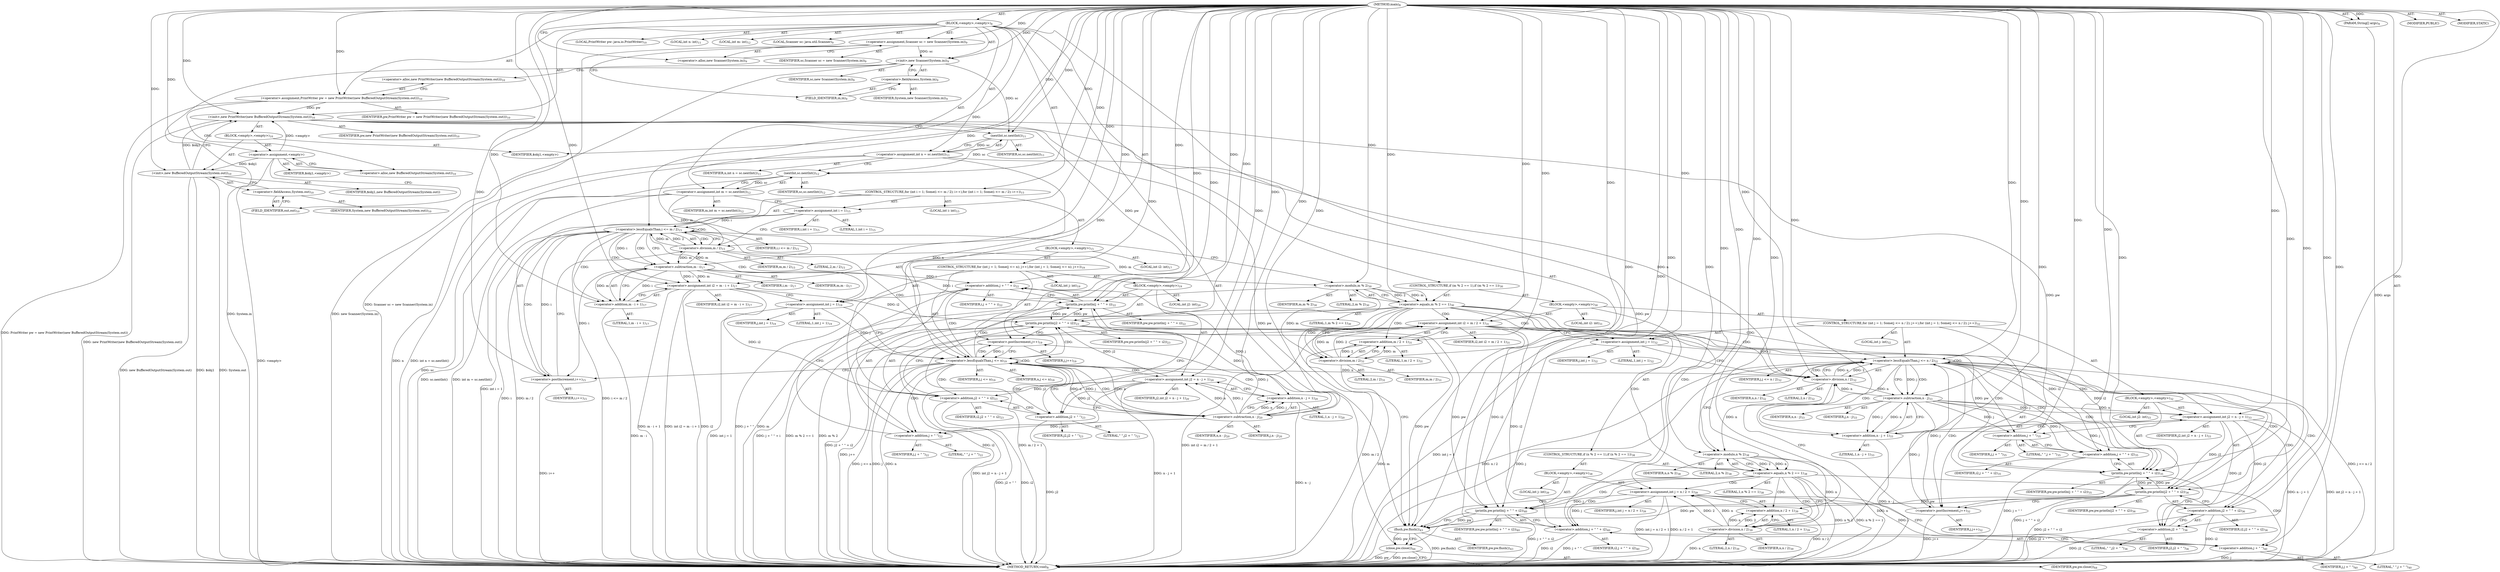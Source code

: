 digraph "main" {  
"21" [label = <(METHOD,main)<SUB>8</SUB>> ]
"22" [label = <(PARAM,String[] args)<SUB>8</SUB>> ]
"23" [label = <(BLOCK,&lt;empty&gt;,&lt;empty&gt;)<SUB>8</SUB>> ]
"4" [label = <(LOCAL,Scanner sc: java.util.Scanner)<SUB>9</SUB>> ]
"24" [label = <(&lt;operator&gt;.assignment,Scanner sc = new Scanner(System.in))<SUB>9</SUB>> ]
"25" [label = <(IDENTIFIER,sc,Scanner sc = new Scanner(System.in))<SUB>9</SUB>> ]
"26" [label = <(&lt;operator&gt;.alloc,new Scanner(System.in))<SUB>9</SUB>> ]
"27" [label = <(&lt;init&gt;,new Scanner(System.in))<SUB>9</SUB>> ]
"3" [label = <(IDENTIFIER,sc,new Scanner(System.in))<SUB>9</SUB>> ]
"28" [label = <(&lt;operator&gt;.fieldAccess,System.in)<SUB>9</SUB>> ]
"29" [label = <(IDENTIFIER,System,new Scanner(System.in))<SUB>9</SUB>> ]
"30" [label = <(FIELD_IDENTIFIER,in,in)<SUB>9</SUB>> ]
"6" [label = <(LOCAL,PrintWriter pw: java.io.PrintWriter)<SUB>10</SUB>> ]
"31" [label = <(&lt;operator&gt;.assignment,PrintWriter pw = new PrintWriter(new BufferedOutputStream(System.out)))<SUB>10</SUB>> ]
"32" [label = <(IDENTIFIER,pw,PrintWriter pw = new PrintWriter(new BufferedOutputStream(System.out)))<SUB>10</SUB>> ]
"33" [label = <(&lt;operator&gt;.alloc,new PrintWriter(new BufferedOutputStream(System.out)))<SUB>10</SUB>> ]
"34" [label = <(&lt;init&gt;,new PrintWriter(new BufferedOutputStream(System.out)))<SUB>10</SUB>> ]
"5" [label = <(IDENTIFIER,pw,new PrintWriter(new BufferedOutputStream(System.out)))<SUB>10</SUB>> ]
"35" [label = <(BLOCK,&lt;empty&gt;,&lt;empty&gt;)<SUB>10</SUB>> ]
"36" [label = <(&lt;operator&gt;.assignment,&lt;empty&gt;)> ]
"37" [label = <(IDENTIFIER,$obj1,&lt;empty&gt;)> ]
"38" [label = <(&lt;operator&gt;.alloc,new BufferedOutputStream(System.out))<SUB>10</SUB>> ]
"39" [label = <(&lt;init&gt;,new BufferedOutputStream(System.out))<SUB>10</SUB>> ]
"40" [label = <(IDENTIFIER,$obj1,new BufferedOutputStream(System.out))> ]
"41" [label = <(&lt;operator&gt;.fieldAccess,System.out)<SUB>10</SUB>> ]
"42" [label = <(IDENTIFIER,System,new BufferedOutputStream(System.out))<SUB>10</SUB>> ]
"43" [label = <(FIELD_IDENTIFIER,out,out)<SUB>10</SUB>> ]
"44" [label = <(IDENTIFIER,$obj1,&lt;empty&gt;)> ]
"45" [label = <(LOCAL,int n: int)<SUB>11</SUB>> ]
"46" [label = <(&lt;operator&gt;.assignment,int n = sc.nextInt())<SUB>11</SUB>> ]
"47" [label = <(IDENTIFIER,n,int n = sc.nextInt())<SUB>11</SUB>> ]
"48" [label = <(nextInt,sc.nextInt())<SUB>11</SUB>> ]
"49" [label = <(IDENTIFIER,sc,sc.nextInt())<SUB>11</SUB>> ]
"50" [label = <(LOCAL,int m: int)<SUB>12</SUB>> ]
"51" [label = <(&lt;operator&gt;.assignment,int m = sc.nextInt())<SUB>12</SUB>> ]
"52" [label = <(IDENTIFIER,m,int m = sc.nextInt())<SUB>12</SUB>> ]
"53" [label = <(nextInt,sc.nextInt())<SUB>12</SUB>> ]
"54" [label = <(IDENTIFIER,sc,sc.nextInt())<SUB>12</SUB>> ]
"55" [label = <(CONTROL_STRUCTURE,for (int i = 1; Some(i &lt;= m / 2); i++),for (int i = 1; Some(i &lt;= m / 2); i++))<SUB>15</SUB>> ]
"56" [label = <(LOCAL,int i: int)<SUB>15</SUB>> ]
"57" [label = <(&lt;operator&gt;.assignment,int i = 1)<SUB>15</SUB>> ]
"58" [label = <(IDENTIFIER,i,int i = 1)<SUB>15</SUB>> ]
"59" [label = <(LITERAL,1,int i = 1)<SUB>15</SUB>> ]
"60" [label = <(&lt;operator&gt;.lessEqualsThan,i &lt;= m / 2)<SUB>15</SUB>> ]
"61" [label = <(IDENTIFIER,i,i &lt;= m / 2)<SUB>15</SUB>> ]
"62" [label = <(&lt;operator&gt;.division,m / 2)<SUB>15</SUB>> ]
"63" [label = <(IDENTIFIER,m,m / 2)<SUB>15</SUB>> ]
"64" [label = <(LITERAL,2,m / 2)<SUB>15</SUB>> ]
"65" [label = <(&lt;operator&gt;.postIncrement,i++)<SUB>15</SUB>> ]
"66" [label = <(IDENTIFIER,i,i++)<SUB>15</SUB>> ]
"67" [label = <(BLOCK,&lt;empty&gt;,&lt;empty&gt;)<SUB>15</SUB>> ]
"68" [label = <(LOCAL,int i2: int)<SUB>17</SUB>> ]
"69" [label = <(&lt;operator&gt;.assignment,int i2 = m - i + 1)<SUB>17</SUB>> ]
"70" [label = <(IDENTIFIER,i2,int i2 = m - i + 1)<SUB>17</SUB>> ]
"71" [label = <(&lt;operator&gt;.addition,m - i + 1)<SUB>17</SUB>> ]
"72" [label = <(&lt;operator&gt;.subtraction,m - i)<SUB>17</SUB>> ]
"73" [label = <(IDENTIFIER,m,m - i)<SUB>17</SUB>> ]
"74" [label = <(IDENTIFIER,i,m - i)<SUB>17</SUB>> ]
"75" [label = <(LITERAL,1,m - i + 1)<SUB>17</SUB>> ]
"76" [label = <(CONTROL_STRUCTURE,for (int j = 1; Some(j &lt;= n); j++),for (int j = 1; Some(j &lt;= n); j++))<SUB>19</SUB>> ]
"77" [label = <(LOCAL,int j: int)<SUB>19</SUB>> ]
"78" [label = <(&lt;operator&gt;.assignment,int j = 1)<SUB>19</SUB>> ]
"79" [label = <(IDENTIFIER,j,int j = 1)<SUB>19</SUB>> ]
"80" [label = <(LITERAL,1,int j = 1)<SUB>19</SUB>> ]
"81" [label = <(&lt;operator&gt;.lessEqualsThan,j &lt;= n)<SUB>19</SUB>> ]
"82" [label = <(IDENTIFIER,j,j &lt;= n)<SUB>19</SUB>> ]
"83" [label = <(IDENTIFIER,n,j &lt;= n)<SUB>19</SUB>> ]
"84" [label = <(&lt;operator&gt;.postIncrement,j++)<SUB>19</SUB>> ]
"85" [label = <(IDENTIFIER,j,j++)<SUB>19</SUB>> ]
"86" [label = <(BLOCK,&lt;empty&gt;,&lt;empty&gt;)<SUB>19</SUB>> ]
"87" [label = <(LOCAL,int j2: int)<SUB>20</SUB>> ]
"88" [label = <(&lt;operator&gt;.assignment,int j2 = n - j + 1)<SUB>20</SUB>> ]
"89" [label = <(IDENTIFIER,j2,int j2 = n - j + 1)<SUB>20</SUB>> ]
"90" [label = <(&lt;operator&gt;.addition,n - j + 1)<SUB>20</SUB>> ]
"91" [label = <(&lt;operator&gt;.subtraction,n - j)<SUB>20</SUB>> ]
"92" [label = <(IDENTIFIER,n,n - j)<SUB>20</SUB>> ]
"93" [label = <(IDENTIFIER,j,n - j)<SUB>20</SUB>> ]
"94" [label = <(LITERAL,1,n - j + 1)<SUB>20</SUB>> ]
"95" [label = <(println,pw.println(j + &quot; &quot; + i))<SUB>22</SUB>> ]
"96" [label = <(IDENTIFIER,pw,pw.println(j + &quot; &quot; + i))<SUB>22</SUB>> ]
"97" [label = <(&lt;operator&gt;.addition,j + &quot; &quot; + i)<SUB>22</SUB>> ]
"98" [label = <(&lt;operator&gt;.addition,j + &quot; &quot;)<SUB>22</SUB>> ]
"99" [label = <(IDENTIFIER,j,j + &quot; &quot;)<SUB>22</SUB>> ]
"100" [label = <(LITERAL,&quot; &quot;,j + &quot; &quot;)<SUB>22</SUB>> ]
"101" [label = <(IDENTIFIER,i,j + &quot; &quot; + i)<SUB>22</SUB>> ]
"102" [label = <(println,pw.println(j2 + &quot; &quot; + i2))<SUB>23</SUB>> ]
"103" [label = <(IDENTIFIER,pw,pw.println(j2 + &quot; &quot; + i2))<SUB>23</SUB>> ]
"104" [label = <(&lt;operator&gt;.addition,j2 + &quot; &quot; + i2)<SUB>23</SUB>> ]
"105" [label = <(&lt;operator&gt;.addition,j2 + &quot; &quot;)<SUB>23</SUB>> ]
"106" [label = <(IDENTIFIER,j2,j2 + &quot; &quot;)<SUB>23</SUB>> ]
"107" [label = <(LITERAL,&quot; &quot;,j2 + &quot; &quot;)<SUB>23</SUB>> ]
"108" [label = <(IDENTIFIER,i2,j2 + &quot; &quot; + i2)<SUB>23</SUB>> ]
"109" [label = <(CONTROL_STRUCTURE,if (m % 2 == 1),if (m % 2 == 1))<SUB>30</SUB>> ]
"110" [label = <(&lt;operator&gt;.equals,m % 2 == 1)<SUB>30</SUB>> ]
"111" [label = <(&lt;operator&gt;.modulo,m % 2)<SUB>30</SUB>> ]
"112" [label = <(IDENTIFIER,m,m % 2)<SUB>30</SUB>> ]
"113" [label = <(LITERAL,2,m % 2)<SUB>30</SUB>> ]
"114" [label = <(LITERAL,1,m % 2 == 1)<SUB>30</SUB>> ]
"115" [label = <(BLOCK,&lt;empty&gt;,&lt;empty&gt;)<SUB>30</SUB>> ]
"116" [label = <(LOCAL,int i2: int)<SUB>31</SUB>> ]
"117" [label = <(&lt;operator&gt;.assignment,int i2 = m / 2 + 1)<SUB>31</SUB>> ]
"118" [label = <(IDENTIFIER,i2,int i2 = m / 2 + 1)<SUB>31</SUB>> ]
"119" [label = <(&lt;operator&gt;.addition,m / 2 + 1)<SUB>31</SUB>> ]
"120" [label = <(&lt;operator&gt;.division,m / 2)<SUB>31</SUB>> ]
"121" [label = <(IDENTIFIER,m,m / 2)<SUB>31</SUB>> ]
"122" [label = <(LITERAL,2,m / 2)<SUB>31</SUB>> ]
"123" [label = <(LITERAL,1,m / 2 + 1)<SUB>31</SUB>> ]
"124" [label = <(CONTROL_STRUCTURE,for (int j = 1; Some(j &lt;= n / 2); j++),for (int j = 1; Some(j &lt;= n / 2); j++))<SUB>32</SUB>> ]
"125" [label = <(LOCAL,int j: int)<SUB>32</SUB>> ]
"126" [label = <(&lt;operator&gt;.assignment,int j = 1)<SUB>32</SUB>> ]
"127" [label = <(IDENTIFIER,j,int j = 1)<SUB>32</SUB>> ]
"128" [label = <(LITERAL,1,int j = 1)<SUB>32</SUB>> ]
"129" [label = <(&lt;operator&gt;.lessEqualsThan,j &lt;= n / 2)<SUB>32</SUB>> ]
"130" [label = <(IDENTIFIER,j,j &lt;= n / 2)<SUB>32</SUB>> ]
"131" [label = <(&lt;operator&gt;.division,n / 2)<SUB>32</SUB>> ]
"132" [label = <(IDENTIFIER,n,n / 2)<SUB>32</SUB>> ]
"133" [label = <(LITERAL,2,n / 2)<SUB>32</SUB>> ]
"134" [label = <(&lt;operator&gt;.postIncrement,j++)<SUB>32</SUB>> ]
"135" [label = <(IDENTIFIER,j,j++)<SUB>32</SUB>> ]
"136" [label = <(BLOCK,&lt;empty&gt;,&lt;empty&gt;)<SUB>32</SUB>> ]
"137" [label = <(LOCAL,int j2: int)<SUB>33</SUB>> ]
"138" [label = <(&lt;operator&gt;.assignment,int j2 = n - j + 1)<SUB>33</SUB>> ]
"139" [label = <(IDENTIFIER,j2,int j2 = n - j + 1)<SUB>33</SUB>> ]
"140" [label = <(&lt;operator&gt;.addition,n - j + 1)<SUB>33</SUB>> ]
"141" [label = <(&lt;operator&gt;.subtraction,n - j)<SUB>33</SUB>> ]
"142" [label = <(IDENTIFIER,n,n - j)<SUB>33</SUB>> ]
"143" [label = <(IDENTIFIER,j,n - j)<SUB>33</SUB>> ]
"144" [label = <(LITERAL,1,n - j + 1)<SUB>33</SUB>> ]
"145" [label = <(println,pw.println(j + &quot; &quot; + i2))<SUB>35</SUB>> ]
"146" [label = <(IDENTIFIER,pw,pw.println(j + &quot; &quot; + i2))<SUB>35</SUB>> ]
"147" [label = <(&lt;operator&gt;.addition,j + &quot; &quot; + i2)<SUB>35</SUB>> ]
"148" [label = <(&lt;operator&gt;.addition,j + &quot; &quot;)<SUB>35</SUB>> ]
"149" [label = <(IDENTIFIER,j,j + &quot; &quot;)<SUB>35</SUB>> ]
"150" [label = <(LITERAL,&quot; &quot;,j + &quot; &quot;)<SUB>35</SUB>> ]
"151" [label = <(IDENTIFIER,i2,j + &quot; &quot; + i2)<SUB>35</SUB>> ]
"152" [label = <(println,pw.println(j2 + &quot; &quot; + i2))<SUB>36</SUB>> ]
"153" [label = <(IDENTIFIER,pw,pw.println(j2 + &quot; &quot; + i2))<SUB>36</SUB>> ]
"154" [label = <(&lt;operator&gt;.addition,j2 + &quot; &quot; + i2)<SUB>36</SUB>> ]
"155" [label = <(&lt;operator&gt;.addition,j2 + &quot; &quot;)<SUB>36</SUB>> ]
"156" [label = <(IDENTIFIER,j2,j2 + &quot; &quot;)<SUB>36</SUB>> ]
"157" [label = <(LITERAL,&quot; &quot;,j2 + &quot; &quot;)<SUB>36</SUB>> ]
"158" [label = <(IDENTIFIER,i2,j2 + &quot; &quot; + i2)<SUB>36</SUB>> ]
"159" [label = <(CONTROL_STRUCTURE,if (n % 2 == 1),if (n % 2 == 1))<SUB>38</SUB>> ]
"160" [label = <(&lt;operator&gt;.equals,n % 2 == 1)<SUB>38</SUB>> ]
"161" [label = <(&lt;operator&gt;.modulo,n % 2)<SUB>38</SUB>> ]
"162" [label = <(IDENTIFIER,n,n % 2)<SUB>38</SUB>> ]
"163" [label = <(LITERAL,2,n % 2)<SUB>38</SUB>> ]
"164" [label = <(LITERAL,1,n % 2 == 1)<SUB>38</SUB>> ]
"165" [label = <(BLOCK,&lt;empty&gt;,&lt;empty&gt;)<SUB>38</SUB>> ]
"166" [label = <(LOCAL,int j: int)<SUB>39</SUB>> ]
"167" [label = <(&lt;operator&gt;.assignment,int j = n / 2 + 1)<SUB>39</SUB>> ]
"168" [label = <(IDENTIFIER,j,int j = n / 2 + 1)<SUB>39</SUB>> ]
"169" [label = <(&lt;operator&gt;.addition,n / 2 + 1)<SUB>39</SUB>> ]
"170" [label = <(&lt;operator&gt;.division,n / 2)<SUB>39</SUB>> ]
"171" [label = <(IDENTIFIER,n,n / 2)<SUB>39</SUB>> ]
"172" [label = <(LITERAL,2,n / 2)<SUB>39</SUB>> ]
"173" [label = <(LITERAL,1,n / 2 + 1)<SUB>39</SUB>> ]
"174" [label = <(println,pw.println(j + &quot; &quot; + i2))<SUB>40</SUB>> ]
"175" [label = <(IDENTIFIER,pw,pw.println(j + &quot; &quot; + i2))<SUB>40</SUB>> ]
"176" [label = <(&lt;operator&gt;.addition,j + &quot; &quot; + i2)<SUB>40</SUB>> ]
"177" [label = <(&lt;operator&gt;.addition,j + &quot; &quot;)<SUB>40</SUB>> ]
"178" [label = <(IDENTIFIER,j,j + &quot; &quot;)<SUB>40</SUB>> ]
"179" [label = <(LITERAL,&quot; &quot;,j + &quot; &quot;)<SUB>40</SUB>> ]
"180" [label = <(IDENTIFIER,i2,j + &quot; &quot; + i2)<SUB>40</SUB>> ]
"181" [label = <(flush,pw.flush())<SUB>43</SUB>> ]
"182" [label = <(IDENTIFIER,pw,pw.flush())<SUB>43</SUB>> ]
"183" [label = <(close,pw.close())<SUB>44</SUB>> ]
"184" [label = <(IDENTIFIER,pw,pw.close())<SUB>44</SUB>> ]
"185" [label = <(MODIFIER,PUBLIC)> ]
"186" [label = <(MODIFIER,STATIC)> ]
"187" [label = <(METHOD_RETURN,void)<SUB>8</SUB>> ]
  "21" -> "22"  [ label = "AST: "] 
  "21" -> "23"  [ label = "AST: "] 
  "21" -> "185"  [ label = "AST: "] 
  "21" -> "186"  [ label = "AST: "] 
  "21" -> "187"  [ label = "AST: "] 
  "23" -> "4"  [ label = "AST: "] 
  "23" -> "24"  [ label = "AST: "] 
  "23" -> "27"  [ label = "AST: "] 
  "23" -> "6"  [ label = "AST: "] 
  "23" -> "31"  [ label = "AST: "] 
  "23" -> "34"  [ label = "AST: "] 
  "23" -> "45"  [ label = "AST: "] 
  "23" -> "46"  [ label = "AST: "] 
  "23" -> "50"  [ label = "AST: "] 
  "23" -> "51"  [ label = "AST: "] 
  "23" -> "55"  [ label = "AST: "] 
  "23" -> "109"  [ label = "AST: "] 
  "23" -> "181"  [ label = "AST: "] 
  "23" -> "183"  [ label = "AST: "] 
  "24" -> "25"  [ label = "AST: "] 
  "24" -> "26"  [ label = "AST: "] 
  "27" -> "3"  [ label = "AST: "] 
  "27" -> "28"  [ label = "AST: "] 
  "28" -> "29"  [ label = "AST: "] 
  "28" -> "30"  [ label = "AST: "] 
  "31" -> "32"  [ label = "AST: "] 
  "31" -> "33"  [ label = "AST: "] 
  "34" -> "5"  [ label = "AST: "] 
  "34" -> "35"  [ label = "AST: "] 
  "35" -> "36"  [ label = "AST: "] 
  "35" -> "39"  [ label = "AST: "] 
  "35" -> "44"  [ label = "AST: "] 
  "36" -> "37"  [ label = "AST: "] 
  "36" -> "38"  [ label = "AST: "] 
  "39" -> "40"  [ label = "AST: "] 
  "39" -> "41"  [ label = "AST: "] 
  "41" -> "42"  [ label = "AST: "] 
  "41" -> "43"  [ label = "AST: "] 
  "46" -> "47"  [ label = "AST: "] 
  "46" -> "48"  [ label = "AST: "] 
  "48" -> "49"  [ label = "AST: "] 
  "51" -> "52"  [ label = "AST: "] 
  "51" -> "53"  [ label = "AST: "] 
  "53" -> "54"  [ label = "AST: "] 
  "55" -> "56"  [ label = "AST: "] 
  "55" -> "57"  [ label = "AST: "] 
  "55" -> "60"  [ label = "AST: "] 
  "55" -> "65"  [ label = "AST: "] 
  "55" -> "67"  [ label = "AST: "] 
  "57" -> "58"  [ label = "AST: "] 
  "57" -> "59"  [ label = "AST: "] 
  "60" -> "61"  [ label = "AST: "] 
  "60" -> "62"  [ label = "AST: "] 
  "62" -> "63"  [ label = "AST: "] 
  "62" -> "64"  [ label = "AST: "] 
  "65" -> "66"  [ label = "AST: "] 
  "67" -> "68"  [ label = "AST: "] 
  "67" -> "69"  [ label = "AST: "] 
  "67" -> "76"  [ label = "AST: "] 
  "69" -> "70"  [ label = "AST: "] 
  "69" -> "71"  [ label = "AST: "] 
  "71" -> "72"  [ label = "AST: "] 
  "71" -> "75"  [ label = "AST: "] 
  "72" -> "73"  [ label = "AST: "] 
  "72" -> "74"  [ label = "AST: "] 
  "76" -> "77"  [ label = "AST: "] 
  "76" -> "78"  [ label = "AST: "] 
  "76" -> "81"  [ label = "AST: "] 
  "76" -> "84"  [ label = "AST: "] 
  "76" -> "86"  [ label = "AST: "] 
  "78" -> "79"  [ label = "AST: "] 
  "78" -> "80"  [ label = "AST: "] 
  "81" -> "82"  [ label = "AST: "] 
  "81" -> "83"  [ label = "AST: "] 
  "84" -> "85"  [ label = "AST: "] 
  "86" -> "87"  [ label = "AST: "] 
  "86" -> "88"  [ label = "AST: "] 
  "86" -> "95"  [ label = "AST: "] 
  "86" -> "102"  [ label = "AST: "] 
  "88" -> "89"  [ label = "AST: "] 
  "88" -> "90"  [ label = "AST: "] 
  "90" -> "91"  [ label = "AST: "] 
  "90" -> "94"  [ label = "AST: "] 
  "91" -> "92"  [ label = "AST: "] 
  "91" -> "93"  [ label = "AST: "] 
  "95" -> "96"  [ label = "AST: "] 
  "95" -> "97"  [ label = "AST: "] 
  "97" -> "98"  [ label = "AST: "] 
  "97" -> "101"  [ label = "AST: "] 
  "98" -> "99"  [ label = "AST: "] 
  "98" -> "100"  [ label = "AST: "] 
  "102" -> "103"  [ label = "AST: "] 
  "102" -> "104"  [ label = "AST: "] 
  "104" -> "105"  [ label = "AST: "] 
  "104" -> "108"  [ label = "AST: "] 
  "105" -> "106"  [ label = "AST: "] 
  "105" -> "107"  [ label = "AST: "] 
  "109" -> "110"  [ label = "AST: "] 
  "109" -> "115"  [ label = "AST: "] 
  "110" -> "111"  [ label = "AST: "] 
  "110" -> "114"  [ label = "AST: "] 
  "111" -> "112"  [ label = "AST: "] 
  "111" -> "113"  [ label = "AST: "] 
  "115" -> "116"  [ label = "AST: "] 
  "115" -> "117"  [ label = "AST: "] 
  "115" -> "124"  [ label = "AST: "] 
  "115" -> "159"  [ label = "AST: "] 
  "117" -> "118"  [ label = "AST: "] 
  "117" -> "119"  [ label = "AST: "] 
  "119" -> "120"  [ label = "AST: "] 
  "119" -> "123"  [ label = "AST: "] 
  "120" -> "121"  [ label = "AST: "] 
  "120" -> "122"  [ label = "AST: "] 
  "124" -> "125"  [ label = "AST: "] 
  "124" -> "126"  [ label = "AST: "] 
  "124" -> "129"  [ label = "AST: "] 
  "124" -> "134"  [ label = "AST: "] 
  "124" -> "136"  [ label = "AST: "] 
  "126" -> "127"  [ label = "AST: "] 
  "126" -> "128"  [ label = "AST: "] 
  "129" -> "130"  [ label = "AST: "] 
  "129" -> "131"  [ label = "AST: "] 
  "131" -> "132"  [ label = "AST: "] 
  "131" -> "133"  [ label = "AST: "] 
  "134" -> "135"  [ label = "AST: "] 
  "136" -> "137"  [ label = "AST: "] 
  "136" -> "138"  [ label = "AST: "] 
  "136" -> "145"  [ label = "AST: "] 
  "136" -> "152"  [ label = "AST: "] 
  "138" -> "139"  [ label = "AST: "] 
  "138" -> "140"  [ label = "AST: "] 
  "140" -> "141"  [ label = "AST: "] 
  "140" -> "144"  [ label = "AST: "] 
  "141" -> "142"  [ label = "AST: "] 
  "141" -> "143"  [ label = "AST: "] 
  "145" -> "146"  [ label = "AST: "] 
  "145" -> "147"  [ label = "AST: "] 
  "147" -> "148"  [ label = "AST: "] 
  "147" -> "151"  [ label = "AST: "] 
  "148" -> "149"  [ label = "AST: "] 
  "148" -> "150"  [ label = "AST: "] 
  "152" -> "153"  [ label = "AST: "] 
  "152" -> "154"  [ label = "AST: "] 
  "154" -> "155"  [ label = "AST: "] 
  "154" -> "158"  [ label = "AST: "] 
  "155" -> "156"  [ label = "AST: "] 
  "155" -> "157"  [ label = "AST: "] 
  "159" -> "160"  [ label = "AST: "] 
  "159" -> "165"  [ label = "AST: "] 
  "160" -> "161"  [ label = "AST: "] 
  "160" -> "164"  [ label = "AST: "] 
  "161" -> "162"  [ label = "AST: "] 
  "161" -> "163"  [ label = "AST: "] 
  "165" -> "166"  [ label = "AST: "] 
  "165" -> "167"  [ label = "AST: "] 
  "165" -> "174"  [ label = "AST: "] 
  "167" -> "168"  [ label = "AST: "] 
  "167" -> "169"  [ label = "AST: "] 
  "169" -> "170"  [ label = "AST: "] 
  "169" -> "173"  [ label = "AST: "] 
  "170" -> "171"  [ label = "AST: "] 
  "170" -> "172"  [ label = "AST: "] 
  "174" -> "175"  [ label = "AST: "] 
  "174" -> "176"  [ label = "AST: "] 
  "176" -> "177"  [ label = "AST: "] 
  "176" -> "180"  [ label = "AST: "] 
  "177" -> "178"  [ label = "AST: "] 
  "177" -> "179"  [ label = "AST: "] 
  "181" -> "182"  [ label = "AST: "] 
  "183" -> "184"  [ label = "AST: "] 
  "24" -> "30"  [ label = "CFG: "] 
  "27" -> "33"  [ label = "CFG: "] 
  "31" -> "38"  [ label = "CFG: "] 
  "34" -> "48"  [ label = "CFG: "] 
  "46" -> "53"  [ label = "CFG: "] 
  "51" -> "57"  [ label = "CFG: "] 
  "181" -> "183"  [ label = "CFG: "] 
  "183" -> "187"  [ label = "CFG: "] 
  "26" -> "24"  [ label = "CFG: "] 
  "28" -> "27"  [ label = "CFG: "] 
  "33" -> "31"  [ label = "CFG: "] 
  "48" -> "46"  [ label = "CFG: "] 
  "53" -> "51"  [ label = "CFG: "] 
  "57" -> "62"  [ label = "CFG: "] 
  "60" -> "72"  [ label = "CFG: "] 
  "60" -> "111"  [ label = "CFG: "] 
  "65" -> "62"  [ label = "CFG: "] 
  "110" -> "120"  [ label = "CFG: "] 
  "110" -> "181"  [ label = "CFG: "] 
  "30" -> "28"  [ label = "CFG: "] 
  "36" -> "43"  [ label = "CFG: "] 
  "39" -> "34"  [ label = "CFG: "] 
  "62" -> "60"  [ label = "CFG: "] 
  "69" -> "78"  [ label = "CFG: "] 
  "111" -> "110"  [ label = "CFG: "] 
  "117" -> "126"  [ label = "CFG: "] 
  "38" -> "36"  [ label = "CFG: "] 
  "41" -> "39"  [ label = "CFG: "] 
  "71" -> "69"  [ label = "CFG: "] 
  "78" -> "81"  [ label = "CFG: "] 
  "81" -> "91"  [ label = "CFG: "] 
  "81" -> "65"  [ label = "CFG: "] 
  "84" -> "81"  [ label = "CFG: "] 
  "119" -> "117"  [ label = "CFG: "] 
  "126" -> "131"  [ label = "CFG: "] 
  "129" -> "141"  [ label = "CFG: "] 
  "129" -> "161"  [ label = "CFG: "] 
  "134" -> "131"  [ label = "CFG: "] 
  "160" -> "170"  [ label = "CFG: "] 
  "160" -> "181"  [ label = "CFG: "] 
  "43" -> "41"  [ label = "CFG: "] 
  "72" -> "71"  [ label = "CFG: "] 
  "88" -> "98"  [ label = "CFG: "] 
  "95" -> "105"  [ label = "CFG: "] 
  "102" -> "84"  [ label = "CFG: "] 
  "120" -> "119"  [ label = "CFG: "] 
  "131" -> "129"  [ label = "CFG: "] 
  "138" -> "148"  [ label = "CFG: "] 
  "145" -> "155"  [ label = "CFG: "] 
  "152" -> "134"  [ label = "CFG: "] 
  "161" -> "160"  [ label = "CFG: "] 
  "167" -> "177"  [ label = "CFG: "] 
  "174" -> "181"  [ label = "CFG: "] 
  "90" -> "88"  [ label = "CFG: "] 
  "97" -> "95"  [ label = "CFG: "] 
  "104" -> "102"  [ label = "CFG: "] 
  "140" -> "138"  [ label = "CFG: "] 
  "147" -> "145"  [ label = "CFG: "] 
  "154" -> "152"  [ label = "CFG: "] 
  "169" -> "167"  [ label = "CFG: "] 
  "176" -> "174"  [ label = "CFG: "] 
  "91" -> "90"  [ label = "CFG: "] 
  "98" -> "97"  [ label = "CFG: "] 
  "105" -> "104"  [ label = "CFG: "] 
  "141" -> "140"  [ label = "CFG: "] 
  "148" -> "147"  [ label = "CFG: "] 
  "155" -> "154"  [ label = "CFG: "] 
  "170" -> "169"  [ label = "CFG: "] 
  "177" -> "176"  [ label = "CFG: "] 
  "21" -> "26"  [ label = "CFG: "] 
  "22" -> "187"  [ label = "DDG: args"] 
  "24" -> "187"  [ label = "DDG: Scanner sc = new Scanner(System.in)"] 
  "27" -> "187"  [ label = "DDG: System.in"] 
  "27" -> "187"  [ label = "DDG: new Scanner(System.in)"] 
  "31" -> "187"  [ label = "DDG: PrintWriter pw = new PrintWriter(new BufferedOutputStream(System.out))"] 
  "36" -> "187"  [ label = "DDG: &lt;empty&gt;"] 
  "39" -> "187"  [ label = "DDG: $obj1"] 
  "39" -> "187"  [ label = "DDG: System.out"] 
  "39" -> "187"  [ label = "DDG: new BufferedOutputStream(System.out)"] 
  "34" -> "187"  [ label = "DDG: new PrintWriter(new BufferedOutputStream(System.out))"] 
  "46" -> "187"  [ label = "DDG: n"] 
  "46" -> "187"  [ label = "DDG: int n = sc.nextInt()"] 
  "53" -> "187"  [ label = "DDG: sc"] 
  "51" -> "187"  [ label = "DDG: sc.nextInt()"] 
  "51" -> "187"  [ label = "DDG: int m = sc.nextInt()"] 
  "57" -> "187"  [ label = "DDG: int i = 1"] 
  "60" -> "187"  [ label = "DDG: i"] 
  "60" -> "187"  [ label = "DDG: m / 2"] 
  "60" -> "187"  [ label = "DDG: i &lt;= m / 2"] 
  "111" -> "187"  [ label = "DDG: m"] 
  "110" -> "187"  [ label = "DDG: m % 2"] 
  "110" -> "187"  [ label = "DDG: m % 2 == 1"] 
  "117" -> "187"  [ label = "DDG: i2"] 
  "120" -> "187"  [ label = "DDG: m"] 
  "119" -> "187"  [ label = "DDG: m / 2"] 
  "117" -> "187"  [ label = "DDG: m / 2 + 1"] 
  "117" -> "187"  [ label = "DDG: int i2 = m / 2 + 1"] 
  "126" -> "187"  [ label = "DDG: int j = 1"] 
  "129" -> "187"  [ label = "DDG: j"] 
  "129" -> "187"  [ label = "DDG: n / 2"] 
  "129" -> "187"  [ label = "DDG: j &lt;= n / 2"] 
  "161" -> "187"  [ label = "DDG: n"] 
  "160" -> "187"  [ label = "DDG: n % 2"] 
  "160" -> "187"  [ label = "DDG: n % 2 == 1"] 
  "170" -> "187"  [ label = "DDG: n"] 
  "169" -> "187"  [ label = "DDG: n / 2"] 
  "167" -> "187"  [ label = "DDG: n / 2 + 1"] 
  "167" -> "187"  [ label = "DDG: int j = n / 2 + 1"] 
  "177" -> "187"  [ label = "DDG: j"] 
  "176" -> "187"  [ label = "DDG: j + &quot; &quot;"] 
  "176" -> "187"  [ label = "DDG: i2"] 
  "174" -> "187"  [ label = "DDG: j + &quot; &quot; + i2"] 
  "181" -> "187"  [ label = "DDG: pw.flush()"] 
  "183" -> "187"  [ label = "DDG: pw"] 
  "183" -> "187"  [ label = "DDG: pw.close()"] 
  "140" -> "187"  [ label = "DDG: n - j"] 
  "138" -> "187"  [ label = "DDG: n - j + 1"] 
  "138" -> "187"  [ label = "DDG: int j2 = n - j + 1"] 
  "147" -> "187"  [ label = "DDG: j + &quot; &quot;"] 
  "145" -> "187"  [ label = "DDG: j + &quot; &quot; + i2"] 
  "155" -> "187"  [ label = "DDG: j2"] 
  "154" -> "187"  [ label = "DDG: j2 + &quot; &quot;"] 
  "154" -> "187"  [ label = "DDG: i2"] 
  "152" -> "187"  [ label = "DDG: j2 + &quot; &quot; + i2"] 
  "134" -> "187"  [ label = "DDG: j++"] 
  "69" -> "187"  [ label = "DDG: i2"] 
  "71" -> "187"  [ label = "DDG: m - i"] 
  "69" -> "187"  [ label = "DDG: m - i + 1"] 
  "69" -> "187"  [ label = "DDG: int i2 = m - i + 1"] 
  "78" -> "187"  [ label = "DDG: int j = 1"] 
  "81" -> "187"  [ label = "DDG: j"] 
  "81" -> "187"  [ label = "DDG: n"] 
  "81" -> "187"  [ label = "DDG: j &lt;= n"] 
  "65" -> "187"  [ label = "DDG: i++"] 
  "90" -> "187"  [ label = "DDG: n - j"] 
  "88" -> "187"  [ label = "DDG: n - j + 1"] 
  "88" -> "187"  [ label = "DDG: int j2 = n - j + 1"] 
  "97" -> "187"  [ label = "DDG: j + &quot; &quot;"] 
  "95" -> "187"  [ label = "DDG: j + &quot; &quot; + i"] 
  "105" -> "187"  [ label = "DDG: j2"] 
  "104" -> "187"  [ label = "DDG: j2 + &quot; &quot;"] 
  "104" -> "187"  [ label = "DDG: i2"] 
  "102" -> "187"  [ label = "DDG: j2 + &quot; &quot; + i2"] 
  "84" -> "187"  [ label = "DDG: j++"] 
  "21" -> "22"  [ label = "DDG: "] 
  "21" -> "24"  [ label = "DDG: "] 
  "21" -> "31"  [ label = "DDG: "] 
  "48" -> "46"  [ label = "DDG: sc"] 
  "53" -> "51"  [ label = "DDG: sc"] 
  "24" -> "27"  [ label = "DDG: sc"] 
  "21" -> "27"  [ label = "DDG: "] 
  "31" -> "34"  [ label = "DDG: pw"] 
  "21" -> "34"  [ label = "DDG: "] 
  "36" -> "34"  [ label = "DDG: &lt;empty&gt;"] 
  "39" -> "34"  [ label = "DDG: $obj1"] 
  "21" -> "57"  [ label = "DDG: "] 
  "34" -> "181"  [ label = "DDG: pw"] 
  "174" -> "181"  [ label = "DDG: pw"] 
  "152" -> "181"  [ label = "DDG: pw"] 
  "102" -> "181"  [ label = "DDG: pw"] 
  "21" -> "181"  [ label = "DDG: "] 
  "181" -> "183"  [ label = "DDG: pw"] 
  "21" -> "183"  [ label = "DDG: "] 
  "21" -> "36"  [ label = "DDG: "] 
  "21" -> "44"  [ label = "DDG: "] 
  "27" -> "48"  [ label = "DDG: sc"] 
  "21" -> "48"  [ label = "DDG: "] 
  "48" -> "53"  [ label = "DDG: sc"] 
  "21" -> "53"  [ label = "DDG: "] 
  "57" -> "60"  [ label = "DDG: i"] 
  "65" -> "60"  [ label = "DDG: i"] 
  "21" -> "60"  [ label = "DDG: "] 
  "62" -> "60"  [ label = "DDG: m"] 
  "62" -> "60"  [ label = "DDG: 2"] 
  "72" -> "65"  [ label = "DDG: i"] 
  "21" -> "65"  [ label = "DDG: "] 
  "72" -> "69"  [ label = "DDG: m"] 
  "72" -> "69"  [ label = "DDG: i"] 
  "21" -> "69"  [ label = "DDG: "] 
  "111" -> "110"  [ label = "DDG: m"] 
  "111" -> "110"  [ label = "DDG: 2"] 
  "21" -> "110"  [ label = "DDG: "] 
  "120" -> "117"  [ label = "DDG: m"] 
  "120" -> "117"  [ label = "DDG: 2"] 
  "21" -> "117"  [ label = "DDG: "] 
  "36" -> "39"  [ label = "DDG: $obj1"] 
  "21" -> "39"  [ label = "DDG: "] 
  "51" -> "62"  [ label = "DDG: m"] 
  "72" -> "62"  [ label = "DDG: m"] 
  "21" -> "62"  [ label = "DDG: "] 
  "21" -> "78"  [ label = "DDG: "] 
  "62" -> "111"  [ label = "DDG: m"] 
  "21" -> "111"  [ label = "DDG: "] 
  "21" -> "126"  [ label = "DDG: "] 
  "72" -> "71"  [ label = "DDG: m"] 
  "72" -> "71"  [ label = "DDG: i"] 
  "21" -> "71"  [ label = "DDG: "] 
  "78" -> "81"  [ label = "DDG: j"] 
  "84" -> "81"  [ label = "DDG: j"] 
  "21" -> "81"  [ label = "DDG: "] 
  "46" -> "81"  [ label = "DDG: n"] 
  "91" -> "81"  [ label = "DDG: n"] 
  "21" -> "84"  [ label = "DDG: "] 
  "91" -> "84"  [ label = "DDG: j"] 
  "91" -> "88"  [ label = "DDG: n"] 
  "91" -> "88"  [ label = "DDG: j"] 
  "21" -> "88"  [ label = "DDG: "] 
  "120" -> "119"  [ label = "DDG: m"] 
  "120" -> "119"  [ label = "DDG: 2"] 
  "21" -> "119"  [ label = "DDG: "] 
  "126" -> "129"  [ label = "DDG: j"] 
  "134" -> "129"  [ label = "DDG: j"] 
  "21" -> "129"  [ label = "DDG: "] 
  "131" -> "129"  [ label = "DDG: n"] 
  "131" -> "129"  [ label = "DDG: 2"] 
  "21" -> "134"  [ label = "DDG: "] 
  "141" -> "134"  [ label = "DDG: j"] 
  "141" -> "138"  [ label = "DDG: n"] 
  "141" -> "138"  [ label = "DDG: j"] 
  "21" -> "138"  [ label = "DDG: "] 
  "161" -> "160"  [ label = "DDG: n"] 
  "161" -> "160"  [ label = "DDG: 2"] 
  "21" -> "160"  [ label = "DDG: "] 
  "170" -> "167"  [ label = "DDG: n"] 
  "170" -> "167"  [ label = "DDG: 2"] 
  "21" -> "167"  [ label = "DDG: "] 
  "62" -> "72"  [ label = "DDG: m"] 
  "21" -> "72"  [ label = "DDG: "] 
  "60" -> "72"  [ label = "DDG: i"] 
  "34" -> "95"  [ label = "DDG: pw"] 
  "102" -> "95"  [ label = "DDG: pw"] 
  "21" -> "95"  [ label = "DDG: "] 
  "91" -> "95"  [ label = "DDG: j"] 
  "72" -> "95"  [ label = "DDG: i"] 
  "95" -> "102"  [ label = "DDG: pw"] 
  "21" -> "102"  [ label = "DDG: "] 
  "88" -> "102"  [ label = "DDG: j2"] 
  "69" -> "102"  [ label = "DDG: i2"] 
  "111" -> "120"  [ label = "DDG: m"] 
  "21" -> "120"  [ label = "DDG: "] 
  "46" -> "131"  [ label = "DDG: n"] 
  "141" -> "131"  [ label = "DDG: n"] 
  "81" -> "131"  [ label = "DDG: n"] 
  "21" -> "131"  [ label = "DDG: "] 
  "34" -> "145"  [ label = "DDG: pw"] 
  "152" -> "145"  [ label = "DDG: pw"] 
  "102" -> "145"  [ label = "DDG: pw"] 
  "21" -> "145"  [ label = "DDG: "] 
  "141" -> "145"  [ label = "DDG: j"] 
  "117" -> "145"  [ label = "DDG: i2"] 
  "145" -> "152"  [ label = "DDG: pw"] 
  "21" -> "152"  [ label = "DDG: "] 
  "138" -> "152"  [ label = "DDG: j2"] 
  "131" -> "161"  [ label = "DDG: n"] 
  "21" -> "161"  [ label = "DDG: "] 
  "34" -> "174"  [ label = "DDG: pw"] 
  "152" -> "174"  [ label = "DDG: pw"] 
  "102" -> "174"  [ label = "DDG: pw"] 
  "21" -> "174"  [ label = "DDG: "] 
  "167" -> "174"  [ label = "DDG: j"] 
  "117" -> "174"  [ label = "DDG: i2"] 
  "91" -> "90"  [ label = "DDG: n"] 
  "91" -> "90"  [ label = "DDG: j"] 
  "21" -> "90"  [ label = "DDG: "] 
  "91" -> "97"  [ label = "DDG: j"] 
  "21" -> "97"  [ label = "DDG: "] 
  "72" -> "97"  [ label = "DDG: i"] 
  "88" -> "104"  [ label = "DDG: j2"] 
  "21" -> "104"  [ label = "DDG: "] 
  "69" -> "104"  [ label = "DDG: i2"] 
  "141" -> "140"  [ label = "DDG: n"] 
  "141" -> "140"  [ label = "DDG: j"] 
  "21" -> "140"  [ label = "DDG: "] 
  "141" -> "147"  [ label = "DDG: j"] 
  "21" -> "147"  [ label = "DDG: "] 
  "117" -> "147"  [ label = "DDG: i2"] 
  "138" -> "154"  [ label = "DDG: j2"] 
  "21" -> "154"  [ label = "DDG: "] 
  "170" -> "169"  [ label = "DDG: n"] 
  "170" -> "169"  [ label = "DDG: 2"] 
  "21" -> "169"  [ label = "DDG: "] 
  "167" -> "176"  [ label = "DDG: j"] 
  "21" -> "176"  [ label = "DDG: "] 
  "117" -> "176"  [ label = "DDG: i2"] 
  "81" -> "91"  [ label = "DDG: n"] 
  "21" -> "91"  [ label = "DDG: "] 
  "81" -> "91"  [ label = "DDG: j"] 
  "91" -> "98"  [ label = "DDG: j"] 
  "21" -> "98"  [ label = "DDG: "] 
  "88" -> "105"  [ label = "DDG: j2"] 
  "21" -> "105"  [ label = "DDG: "] 
  "131" -> "141"  [ label = "DDG: n"] 
  "21" -> "141"  [ label = "DDG: "] 
  "129" -> "141"  [ label = "DDG: j"] 
  "141" -> "148"  [ label = "DDG: j"] 
  "21" -> "148"  [ label = "DDG: "] 
  "138" -> "155"  [ label = "DDG: j2"] 
  "21" -> "155"  [ label = "DDG: "] 
  "161" -> "170"  [ label = "DDG: n"] 
  "21" -> "170"  [ label = "DDG: "] 
  "167" -> "177"  [ label = "DDG: j"] 
  "21" -> "177"  [ label = "DDG: "] 
  "60" -> "60"  [ label = "CDG: "] 
  "60" -> "81"  [ label = "CDG: "] 
  "60" -> "69"  [ label = "CDG: "] 
  "60" -> "72"  [ label = "CDG: "] 
  "60" -> "65"  [ label = "CDG: "] 
  "60" -> "71"  [ label = "CDG: "] 
  "60" -> "78"  [ label = "CDG: "] 
  "60" -> "62"  [ label = "CDG: "] 
  "110" -> "120"  [ label = "CDG: "] 
  "110" -> "161"  [ label = "CDG: "] 
  "110" -> "131"  [ label = "CDG: "] 
  "110" -> "119"  [ label = "CDG: "] 
  "110" -> "129"  [ label = "CDG: "] 
  "110" -> "160"  [ label = "CDG: "] 
  "110" -> "126"  [ label = "CDG: "] 
  "110" -> "117"  [ label = "CDG: "] 
  "81" -> "98"  [ label = "CDG: "] 
  "81" -> "81"  [ label = "CDG: "] 
  "81" -> "84"  [ label = "CDG: "] 
  "81" -> "102"  [ label = "CDG: "] 
  "81" -> "104"  [ label = "CDG: "] 
  "81" -> "95"  [ label = "CDG: "] 
  "81" -> "97"  [ label = "CDG: "] 
  "81" -> "91"  [ label = "CDG: "] 
  "81" -> "90"  [ label = "CDG: "] 
  "81" -> "88"  [ label = "CDG: "] 
  "81" -> "105"  [ label = "CDG: "] 
  "129" -> "154"  [ label = "CDG: "] 
  "129" -> "145"  [ label = "CDG: "] 
  "129" -> "131"  [ label = "CDG: "] 
  "129" -> "129"  [ label = "CDG: "] 
  "129" -> "134"  [ label = "CDG: "] 
  "129" -> "138"  [ label = "CDG: "] 
  "129" -> "148"  [ label = "CDG: "] 
  "129" -> "152"  [ label = "CDG: "] 
  "129" -> "155"  [ label = "CDG: "] 
  "129" -> "141"  [ label = "CDG: "] 
  "129" -> "140"  [ label = "CDG: "] 
  "129" -> "147"  [ label = "CDG: "] 
  "160" -> "167"  [ label = "CDG: "] 
  "160" -> "169"  [ label = "CDG: "] 
  "160" -> "170"  [ label = "CDG: "] 
  "160" -> "174"  [ label = "CDG: "] 
  "160" -> "176"  [ label = "CDG: "] 
  "160" -> "177"  [ label = "CDG: "] 
}

